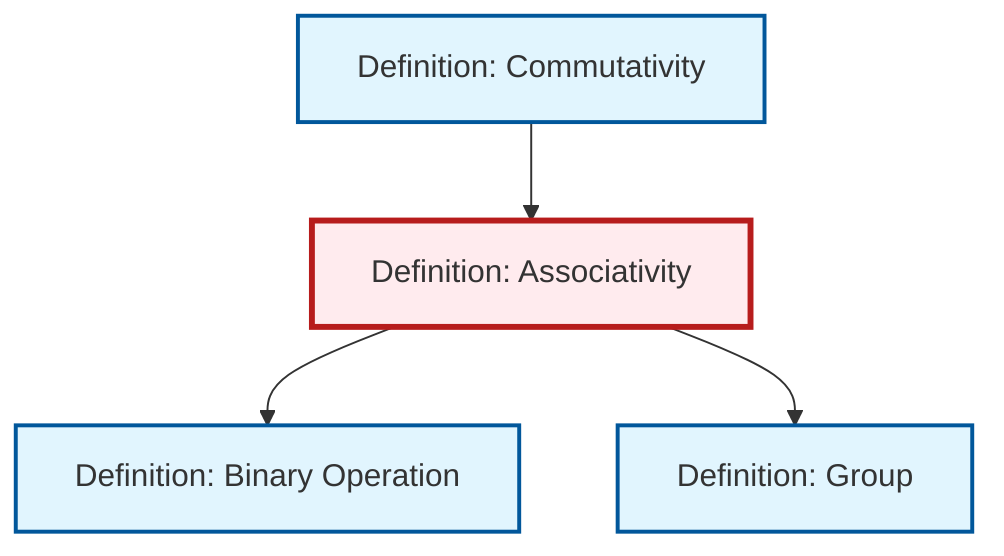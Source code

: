 graph TD
    classDef definition fill:#e1f5fe,stroke:#01579b,stroke-width:2px
    classDef theorem fill:#f3e5f5,stroke:#4a148c,stroke-width:2px
    classDef axiom fill:#fff3e0,stroke:#e65100,stroke-width:2px
    classDef example fill:#e8f5e9,stroke:#1b5e20,stroke-width:2px
    classDef current fill:#ffebee,stroke:#b71c1c,stroke-width:3px
    def-associativity["Definition: Associativity"]:::definition
    def-binary-operation["Definition: Binary Operation"]:::definition
    def-commutativity["Definition: Commutativity"]:::definition
    def-group["Definition: Group"]:::definition
    def-commutativity --> def-associativity
    def-associativity --> def-binary-operation
    def-associativity --> def-group
    class def-associativity current